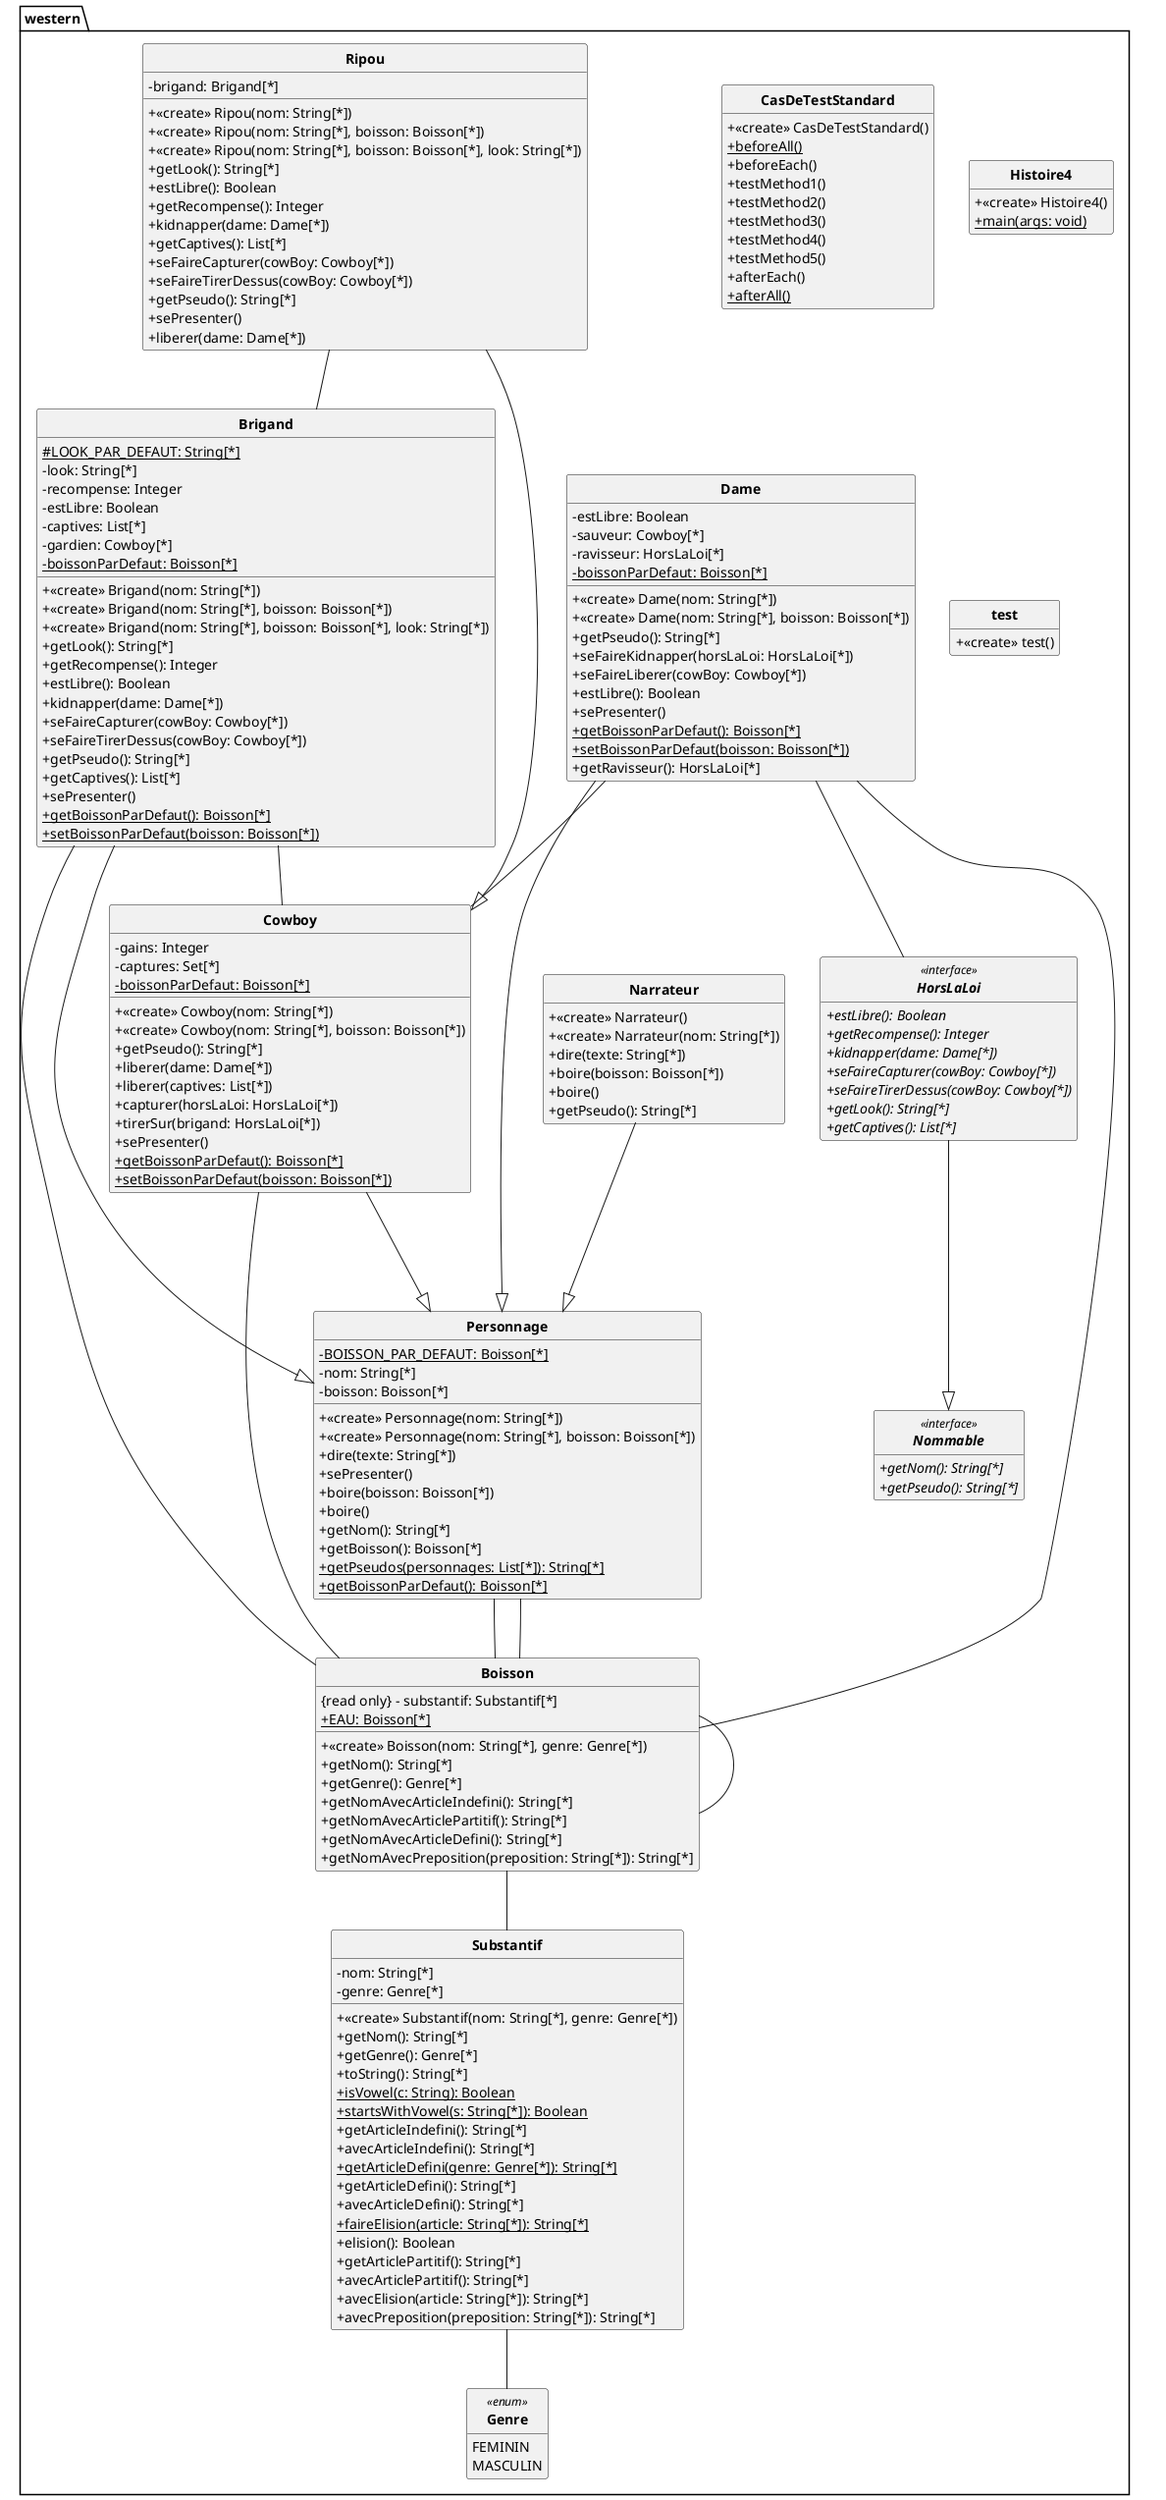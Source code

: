 @startuml
'https://plantuml.com/class-diagram
skinparam style strictuml
skinparam classAttributeIconSize 0
skinparam classFontStyle Bold
hide empty members

Class western.Boisson{
+ <<create>> Boisson(nom: String[*], genre: Genre[*])
{read only} - substantif: Substantif[*]
{static} + EAU: Boisson[*]
+ getNom(): String[*]
+ getGenre(): Genre[*]
+ getNomAvecArticleIndefini(): String[*]
+ getNomAvecArticlePartitif(): String[*]
+ getNomAvecArticleDefini(): String[*]
+ getNomAvecPreposition(preposition: String[*]): String[*]

}
western.Boisson -- western.Substantif
western.Boisson -- western.Boisson


Class western.Brigand{
+ <<create>> Brigand(nom: String[*])
+ <<create>> Brigand(nom: String[*], boisson: Boisson[*])
+ <<create>> Brigand(nom: String[*], boisson: Boisson[*], look: String[*])
{static} # LOOK_PAR_DEFAUT: String[*]
- look: String[*]
- recompense: Integer
- estLibre: Boolean
- captives: List[*]
- gardien: Cowboy[*]
+ getLook(): String[*]
+ getRecompense(): Integer
+ estLibre(): Boolean
+ kidnapper(dame: Dame[*])
+ seFaireCapturer(cowBoy: Cowboy[*])
+ seFaireTirerDessus(cowBoy: Cowboy[*])
+ getPseudo(): String[*]
+ getCaptives(): List[*]
+ sePresenter()
{static} - boissonParDefaut: Boisson[*]
{static} + getBoissonParDefaut(): Boisson[*]
{static} + setBoissonParDefaut(boisson: Boisson[*])

}
western.Brigand -- western.Cowboy
western.Brigand -- western.Boisson

western.Brigand ---|> western.Personnage
Class western.CasDeTestStandard{
+ <<create>> CasDeTestStandard()
{static} + beforeAll()
+ beforeEach()
+ testMethod1()
+ testMethod2()
+ testMethod3()
+ testMethod4()
+ testMethod5()
+ afterEach()
{static} + afterAll()

}


Class western.Cowboy{
+ <<create>> Cowboy(nom: String[*])
+ <<create>> Cowboy(nom: String[*], boisson: Boisson[*])
- gains: Integer
- captures: Set[*]
+ getPseudo(): String[*]
+ liberer(dame: Dame[*])
+ liberer(captives: List[*])
+ capturer(horsLaLoi: HorsLaLoi[*])
+ tirerSur(brigand: HorsLaLoi[*])
+ sePresenter()
{static} - boissonParDefaut: Boisson[*]
{static} + getBoissonParDefaut(): Boisson[*]
{static} + setBoissonParDefaut(boisson: Boisson[*])

}
western.Cowboy -- western.Boisson

western.Cowboy ---|> western.Personnage
Class western.Dame{
+ <<create>> Dame(nom: String[*])
+ <<create>> Dame(nom: String[*], boisson: Boisson[*])
- estLibre: Boolean
- sauveur: Cowboy[*]
- ravisseur: HorsLaLoi[*]
+ getPseudo(): String[*]
+ seFaireKidnapper(horsLaLoi: HorsLaLoi[*])
+ seFaireLiberer(cowBoy: Cowboy[*])
+ estLibre(): Boolean
+ sePresenter()
{static} - boissonParDefaut: Boisson[*]
{static} + getBoissonParDefaut(): Boisson[*]
{static} + setBoissonParDefaut(boisson: Boisson[*])
+ getRavisseur(): HorsLaLoi[*]

}
western.Dame -- western.Cowboy
western.Dame -- western.HorsLaLoi
western.Dame -- western.Boisson

western.Dame ---|> western.Personnage
Enum western.Genre<<enum>> {
FEMININ
MASCULIN

}
Class western.Histoire4{
+ <<create>> Histoire4()
{static} + main(args: void)

}


Interface western.HorsLaLoi<<interface>> {
{abstract} + estLibre(): Boolean
{abstract} + getRecompense(): Integer
{abstract} + kidnapper(dame: Dame[*])
{abstract} + seFaireCapturer(cowBoy: Cowboy[*])
{abstract} + seFaireTirerDessus(cowBoy: Cowboy[*])
{abstract} + getLook(): String[*]
{abstract} + getCaptives(): List[*]

}
western.HorsLaLoi ---|> western.Nommable

Class western.Narrateur{
+ <<create>> Narrateur()
+ <<create>> Narrateur(nom: String[*])
+ dire(texte: String[*])
+ boire(boisson: Boisson[*])
+ boire()
+ getPseudo(): String[*]

}

western.Narrateur ---|> western.Personnage
Interface western.Nommable<<interface>> {
{abstract} + getNom(): String[*]
{abstract} + getPseudo(): String[*]

}

Class western.Personnage{
+ <<create>> Personnage(nom: String[*])
+ <<create>> Personnage(nom: String[*], boisson: Boisson[*])
{static} - BOISSON_PAR_DEFAUT: Boisson[*]
- nom: String[*]
- boisson: Boisson[*]
+ dire(texte: String[*])
+ sePresenter()
+ boire(boisson: Boisson[*])
+ boire()
+ getNom(): String[*]
+ getBoisson(): Boisson[*]
{static} + getPseudos(personnages: List[*]): String[*]
{static} + getBoissonParDefaut(): Boisson[*]

}
western.Personnage -- western.Boisson
western.Personnage -- western.Boisson


Class western.Ripou{
+ <<create>> Ripou(nom: String[*])
+ <<create>> Ripou(nom: String[*], boisson: Boisson[*])
+ <<create>> Ripou(nom: String[*], boisson: Boisson[*], look: String[*])
- brigand: Brigand[*]
+ getLook(): String[*]
+ estLibre(): Boolean
+ getRecompense(): Integer
+ kidnapper(dame: Dame[*])
+ getCaptives(): List[*]
+ seFaireCapturer(cowBoy: Cowboy[*])
+ seFaireTirerDessus(cowBoy: Cowboy[*])
+ getPseudo(): String[*]
+ sePresenter()
+ liberer(dame: Dame[*])

}
western.Ripou -- western.Brigand

western.Ripou ---|> western.Cowboy
Class western.Substantif{
+ <<create>> Substantif(nom: String[*], genre: Genre[*])
- nom: String[*]
- genre: Genre[*]
+ getNom(): String[*]
+ getGenre(): Genre[*]
+ toString(): String[*]
{static} + isVowel(c: String): Boolean
{static} + startsWithVowel(s: String[*]): Boolean
+ getArticleIndefini(): String[*]
+ avecArticleIndefini(): String[*]
{static} + getArticleDefini(genre: Genre[*]): String[*]
+ getArticleDefini(): String[*]
+ avecArticleDefini(): String[*]
{static} + faireElision(article: String[*]): String[*]
+ elision(): Boolean
+ getArticlePartitif(): String[*]
+ avecArticlePartitif(): String[*]
+ avecElision(article: String[*]): String[*]
+ avecPreposition(preposition: String[*]): String[*]

}
western.Substantif -- western.Genre


Class western.test{
+ <<create>> test()

}



@enduml

